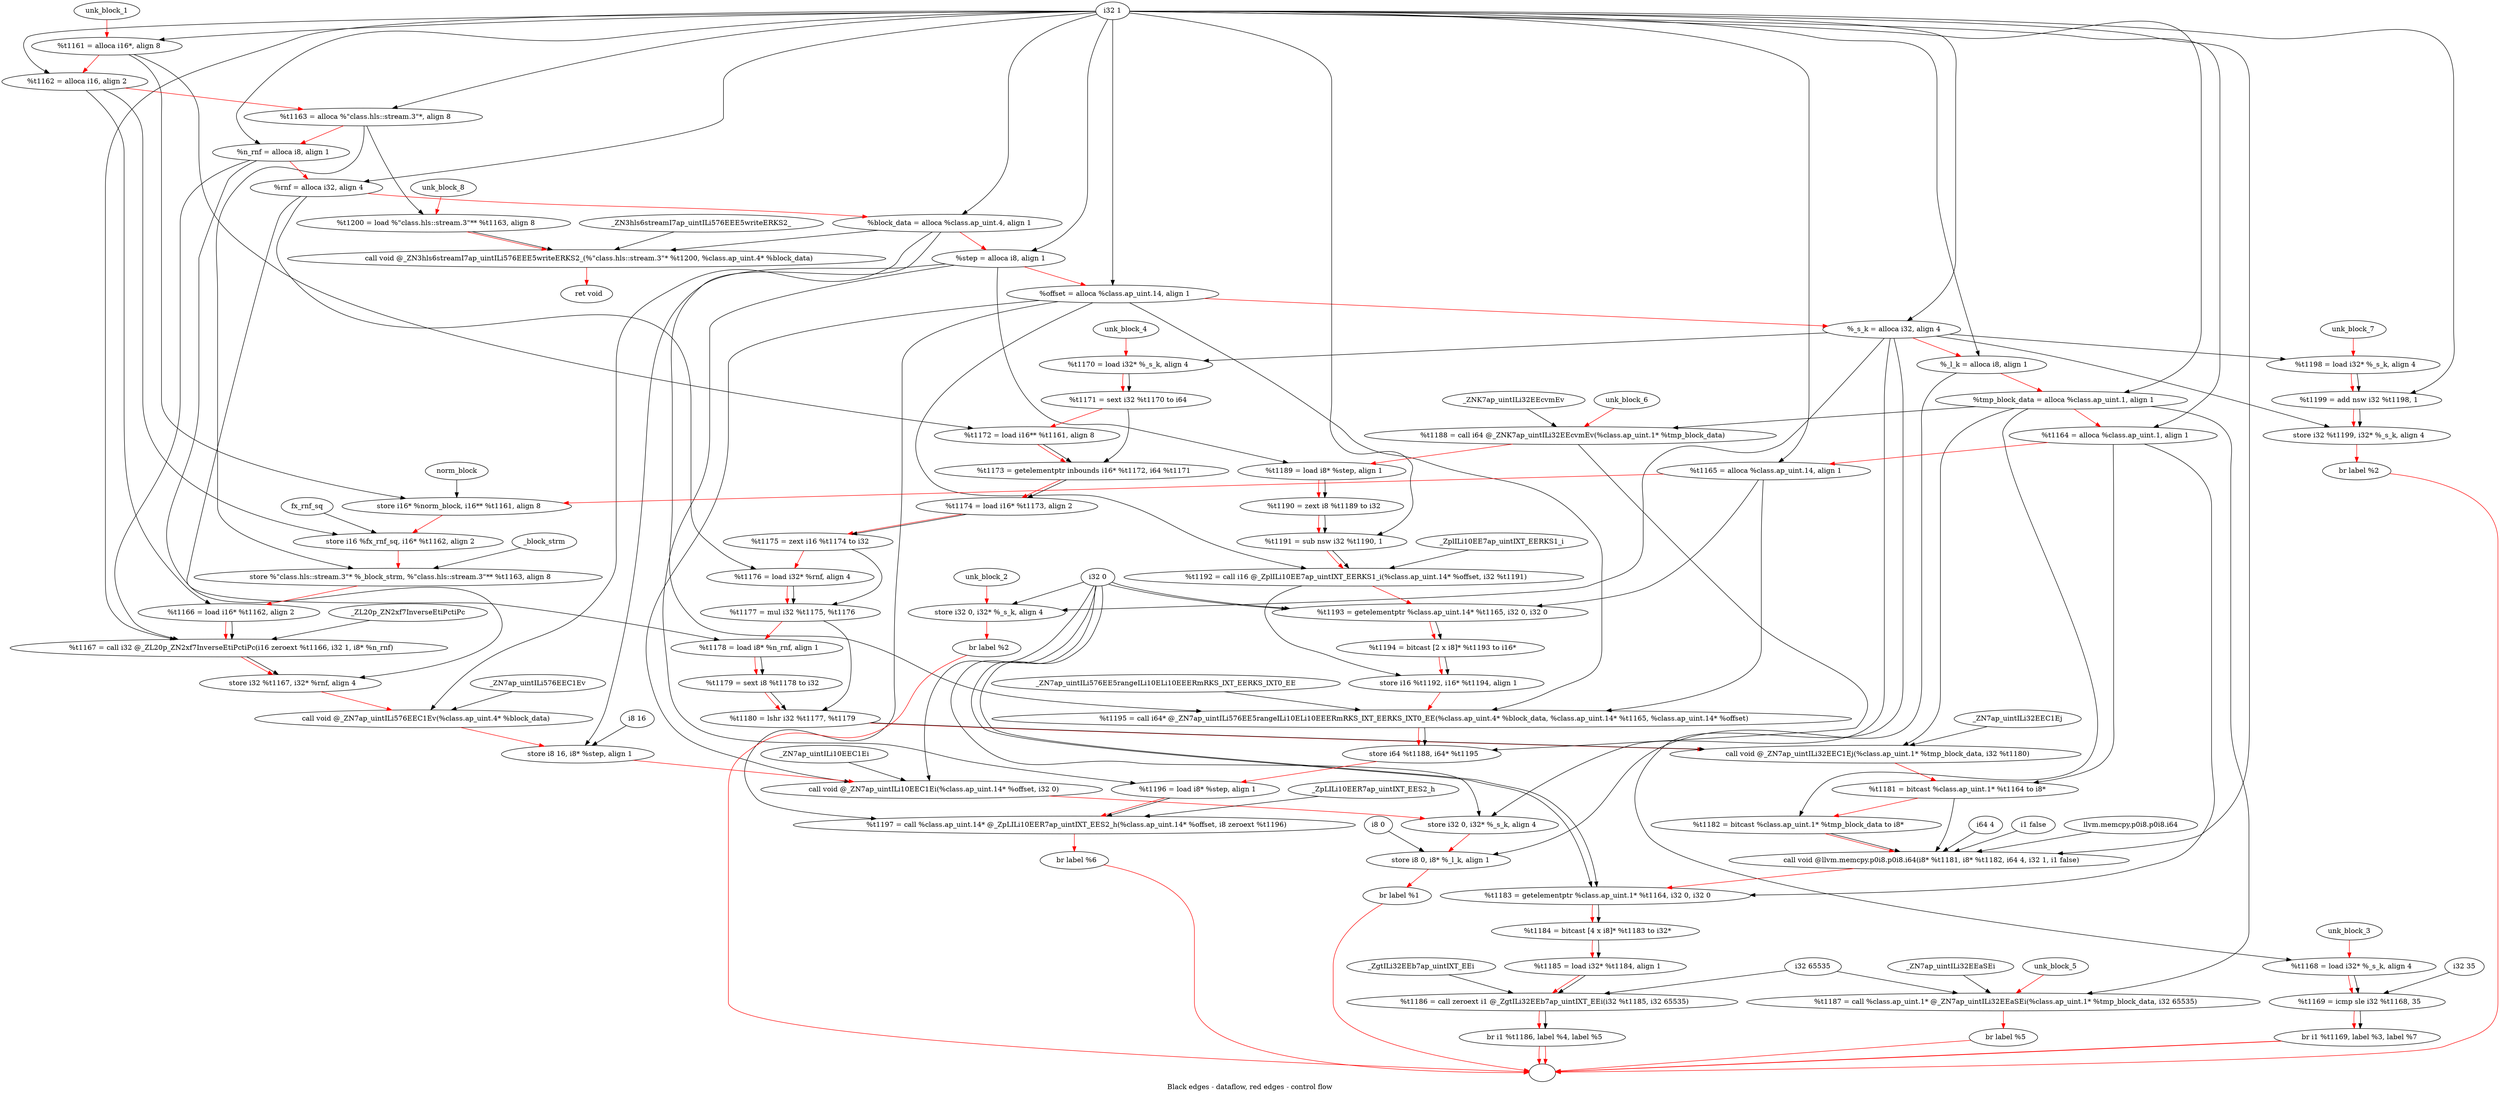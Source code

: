 digraph G {
compound=true
label="Black edges - dataflow, red edges - control flow"
"t1161" [label="  %t1161 = alloca i16*, align 8"]
"t1162" [label="  %t1162 = alloca i16, align 2"]
"t1163" [label="  %t1163 = alloca %\"class.hls::stream.3\"*, align 8"]
"n_rnf" [label="  %n_rnf = alloca i8, align 1"]
"rnf" [label="  %rnf = alloca i32, align 4"]
"block_data" [label="  %block_data = alloca %class.ap_uint.4, align 1"]
"step" [label="  %step = alloca i8, align 1"]
"offset" [label="  %offset = alloca %class.ap_uint.14, align 1"]
"_s_k" [label="  %_s_k = alloca i32, align 4"]
"_l_k" [label="  %_l_k = alloca i8, align 1"]
"tmp_block_data" [label="  %tmp_block_data = alloca %class.ap_uint.1, align 1"]
"t1164" [label="  %t1164 = alloca %class.ap_uint.1, align 1"]
"t1165" [label="  %t1165 = alloca %class.ap_uint.14, align 1"]
"_1" [label="  store i16* %norm_block, i16** %t1161, align 8"]
"_2" [label="  store i16 %fx_rnf_sq, i16* %t1162, align 2"]
"_3" [label="  store %\"class.hls::stream.3\"* %_block_strm, %\"class.hls::stream.3\"** %t1163, align 8"]
"t1166" [label="  %t1166 = load i16* %t1162, align 2"]
"t1167" [label="  %t1167 = call i32 @_ZL20p_ZN2xf7InverseEtiPctiPc(i16 zeroext %t1166, i32 1, i8* %n_rnf)"]
"_4" [label="  store i32 %t1167, i32* %rnf, align 4"]
"_5" [label="  call void @_ZN7ap_uintILi576EEC1Ev(%class.ap_uint.4* %block_data)"]
"_6" [label="  store i8 16, i8* %step, align 1"]
"_7" [label="  call void @_ZN7ap_uintILi10EEC1Ei(%class.ap_uint.14* %offset, i32 0)"]
"_8" [label="  store i32 0, i32* %_s_k, align 4"]
"_9" [label="  store i8 0, i8* %_l_k, align 1"]
"_10" [label="  br label %1"]
"unk_block_1" -> "t1161"[color=red]
"i32 1" -> "t1161"
"t1161" -> "t1162"[color=red weight=2]
"i32 1" -> "t1162"
"t1162" -> "t1163"[color=red weight=2]
"i32 1" -> "t1163"
"t1163" -> "n_rnf"[color=red weight=2]
"i32 1" -> "n_rnf"
"n_rnf" -> "rnf"[color=red weight=2]
"i32 1" -> "rnf"
"rnf" -> "block_data"[color=red weight=2]
"i32 1" -> "block_data"
"block_data" -> "step"[color=red weight=2]
"i32 1" -> "step"
"step" -> "offset"[color=red weight=2]
"i32 1" -> "offset"
"offset" -> "_s_k"[color=red weight=2]
"i32 1" -> "_s_k"
"_s_k" -> "_l_k"[color=red weight=2]
"i32 1" -> "_l_k"
"_l_k" -> "tmp_block_data"[color=red weight=2]
"i32 1" -> "tmp_block_data"
"tmp_block_data" -> "t1164"[color=red weight=2]
"i32 1" -> "t1164"
"t1164" -> "t1165"[color=red weight=2]
"i32 1" -> "t1165"
"t1165" -> "_1"[color=red weight=2]
"norm_block" -> "_1"
"t1161" -> "_1"
"_1" -> "_2"[color=red weight=2]
"fx_rnf_sq" -> "_2"
"t1162" -> "_2"
"_2" -> "_3"[color=red weight=2]
"_block_strm" -> "_3"
"t1163" -> "_3"
"_3" -> "t1166"[color=red weight=2]
"t1162" -> "t1166"
"t1166" -> "t1167"[color=red weight=2]
"t1166" -> "t1167"
"i32 1" -> "t1167"
"n_rnf" -> "t1167"
"_ZL20p_ZN2xf7InverseEtiPctiPc" -> "t1167"
"t1167" -> "_4"[color=red weight=2]
"t1167" -> "_4"
"rnf" -> "_4"
"_4" -> "_5"[color=red weight=2]
"block_data" -> "_5"
"_ZN7ap_uintILi576EEC1Ev" -> "_5"
"_5" -> "_6"[color=red weight=2]
"i8 16" -> "_6"
"step" -> "_6"
"_6" -> "_7"[color=red weight=2]
"offset" -> "_7"
"i32 0" -> "_7"
"_ZN7ap_uintILi10EEC1Ei" -> "_7"
"_7" -> "_8"[color=red weight=2]
"i32 0" -> "_8"
"_s_k" -> "_8"
"_8" -> "_9"[color=red weight=2]
"i8 0" -> "_9"
"_l_k" -> "_9"
"_9" -> "_10"[color=red weight=2]
"_10" -> ""[color=red]

"_11" [label="  store i32 0, i32* %_s_k, align 4"]
"_12" [label="  br label %2"]
"unk_block_2" -> "_11"[color=red]
"i32 0" -> "_11"
"_s_k" -> "_11"
"_11" -> "_12"[color=red weight=2]
"_12" -> ""[color=red]

"t1168" [label="  %t1168 = load i32* %_s_k, align 4"]
"t1169" [label="  %t1169 = icmp sle i32 %t1168, 35"]
"_13" [label="  br i1 %t1169, label %3, label %7"]
"unk_block_3" -> "t1168"[color=red]
"_s_k" -> "t1168"
"t1168" -> "t1169"[color=red weight=2]
"t1168" -> "t1169"
"i32 35" -> "t1169"
"t1169" -> "_13"[color=red weight=2]
"t1169" -> "_13"
"_13" -> ""[color=red]
"_13" -> ""[color=red]

"t1170" [label="  %t1170 = load i32* %_s_k, align 4"]
"t1171" [label="  %t1171 = sext i32 %t1170 to i64"]
"t1172" [label="  %t1172 = load i16** %t1161, align 8"]
"t1173" [label="  %t1173 = getelementptr inbounds i16* %t1172, i64 %t1171"]
"t1174" [label="  %t1174 = load i16* %t1173, align 2"]
"t1175" [label="  %t1175 = zext i16 %t1174 to i32"]
"t1176" [label="  %t1176 = load i32* %rnf, align 4"]
"t1177" [label="  %t1177 = mul i32 %t1175, %t1176"]
"t1178" [label="  %t1178 = load i8* %n_rnf, align 1"]
"t1179" [label="  %t1179 = sext i8 %t1178 to i32"]
"t1180" [label="  %t1180 = lshr i32 %t1177, %t1179"]
"_14" [label="  call void @_ZN7ap_uintILi32EEC1Ej(%class.ap_uint.1* %tmp_block_data, i32 %t1180)"]
"t1181" [label="  %t1181 = bitcast %class.ap_uint.1* %t1164 to i8*"]
"t1182" [label="  %t1182 = bitcast %class.ap_uint.1* %tmp_block_data to i8*"]
"_15" [label="  call void @llvm.memcpy.p0i8.p0i8.i64(i8* %t1181, i8* %t1182, i64 4, i32 1, i1 false)"]
"t1183" [label="  %t1183 = getelementptr %class.ap_uint.1* %t1164, i32 0, i32 0"]
"t1184" [label="  %t1184 = bitcast [4 x i8]* %t1183 to i32*"]
"t1185" [label="  %t1185 = load i32* %t1184, align 1"]
"t1186" [label="  %t1186 = call zeroext i1 @_ZgtILi32EEb7ap_uintIXT_EEi(i32 %t1185, i32 65535)"]
"_16" [label="  br i1 %t1186, label %4, label %5"]
"unk_block_4" -> "t1170"[color=red]
"_s_k" -> "t1170"
"t1170" -> "t1171"[color=red weight=2]
"t1170" -> "t1171"
"t1171" -> "t1172"[color=red weight=2]
"t1161" -> "t1172"
"t1172" -> "t1173"[color=red weight=2]
"t1172" -> "t1173"
"t1171" -> "t1173"
"t1173" -> "t1174"[color=red weight=2]
"t1173" -> "t1174"
"t1174" -> "t1175"[color=red weight=2]
"t1174" -> "t1175"
"t1175" -> "t1176"[color=red weight=2]
"rnf" -> "t1176"
"t1176" -> "t1177"[color=red weight=2]
"t1175" -> "t1177"
"t1176" -> "t1177"
"t1177" -> "t1178"[color=red weight=2]
"n_rnf" -> "t1178"
"t1178" -> "t1179"[color=red weight=2]
"t1178" -> "t1179"
"t1179" -> "t1180"[color=red weight=2]
"t1177" -> "t1180"
"t1179" -> "t1180"
"t1180" -> "_14"[color=red weight=2]
"tmp_block_data" -> "_14"
"t1180" -> "_14"
"_ZN7ap_uintILi32EEC1Ej" -> "_14"
"_14" -> "t1181"[color=red weight=2]
"t1164" -> "t1181"
"t1181" -> "t1182"[color=red weight=2]
"tmp_block_data" -> "t1182"
"t1182" -> "_15"[color=red weight=2]
"t1181" -> "_15"
"t1182" -> "_15"
"i64 4" -> "_15"
"i32 1" -> "_15"
"i1 false" -> "_15"
"llvm.memcpy.p0i8.p0i8.i64" -> "_15"
"_15" -> "t1183"[color=red weight=2]
"t1164" -> "t1183"
"i32 0" -> "t1183"
"i32 0" -> "t1183"
"t1183" -> "t1184"[color=red weight=2]
"t1183" -> "t1184"
"t1184" -> "t1185"[color=red weight=2]
"t1184" -> "t1185"
"t1185" -> "t1186"[color=red weight=2]
"t1185" -> "t1186"
"i32 65535" -> "t1186"
"_ZgtILi32EEb7ap_uintIXT_EEi" -> "t1186"
"t1186" -> "_16"[color=red weight=2]
"t1186" -> "_16"
"_16" -> ""[color=red]
"_16" -> ""[color=red]

"t1187" [label="  %t1187 = call %class.ap_uint.1* @_ZN7ap_uintILi32EEaSEi(%class.ap_uint.1* %tmp_block_data, i32 65535)"]
"_17" [label="  br label %5"]
"unk_block_5" -> "t1187"[color=red]
"tmp_block_data" -> "t1187"
"i32 65535" -> "t1187"
"_ZN7ap_uintILi32EEaSEi" -> "t1187"
"t1187" -> "_17"[color=red weight=2]
"_17" -> ""[color=red]

"t1188" [label="  %t1188 = call i64 @_ZNK7ap_uintILi32EEcvmEv(%class.ap_uint.1* %tmp_block_data)"]
"t1189" [label="  %t1189 = load i8* %step, align 1"]
"t1190" [label="  %t1190 = zext i8 %t1189 to i32"]
"t1191" [label="  %t1191 = sub nsw i32 %t1190, 1"]
"t1192" [label="  %t1192 = call i16 @_ZplILi10EE7ap_uintIXT_EERKS1_i(%class.ap_uint.14* %offset, i32 %t1191)"]
"t1193" [label="  %t1193 = getelementptr %class.ap_uint.14* %t1165, i32 0, i32 0"]
"t1194" [label="  %t1194 = bitcast [2 x i8]* %t1193 to i16*"]
"_18" [label="  store i16 %t1192, i16* %t1194, align 1"]
"t1195" [label="  %t1195 = call i64* @_ZN7ap_uintILi576EE5rangeILi10ELi10EEERmRKS_IXT_EERKS_IXT0_EE(%class.ap_uint.4* %block_data, %class.ap_uint.14* %t1165, %class.ap_uint.14* %offset)"]
"_19" [label="  store i64 %t1188, i64* %t1195"]
"t1196" [label="  %t1196 = load i8* %step, align 1"]
"t1197" [label="  %t1197 = call %class.ap_uint.14* @_ZpLILi10EER7ap_uintIXT_EES2_h(%class.ap_uint.14* %offset, i8 zeroext %t1196)"]
"_20" [label="  br label %6"]
"unk_block_6" -> "t1188"[color=red]
"tmp_block_data" -> "t1188"
"_ZNK7ap_uintILi32EEcvmEv" -> "t1188"
"t1188" -> "t1189"[color=red weight=2]
"step" -> "t1189"
"t1189" -> "t1190"[color=red weight=2]
"t1189" -> "t1190"
"t1190" -> "t1191"[color=red weight=2]
"t1190" -> "t1191"
"i32 1" -> "t1191"
"t1191" -> "t1192"[color=red weight=2]
"offset" -> "t1192"
"t1191" -> "t1192"
"_ZplILi10EE7ap_uintIXT_EERKS1_i" -> "t1192"
"t1192" -> "t1193"[color=red weight=2]
"t1165" -> "t1193"
"i32 0" -> "t1193"
"i32 0" -> "t1193"
"t1193" -> "t1194"[color=red weight=2]
"t1193" -> "t1194"
"t1194" -> "_18"[color=red weight=2]
"t1192" -> "_18"
"t1194" -> "_18"
"_18" -> "t1195"[color=red weight=2]
"block_data" -> "t1195"
"t1165" -> "t1195"
"offset" -> "t1195"
"_ZN7ap_uintILi576EE5rangeILi10ELi10EEERmRKS_IXT_EERKS_IXT0_EE" -> "t1195"
"t1195" -> "_19"[color=red weight=2]
"t1188" -> "_19"
"t1195" -> "_19"
"_19" -> "t1196"[color=red weight=2]
"step" -> "t1196"
"t1196" -> "t1197"[color=red weight=2]
"offset" -> "t1197"
"t1196" -> "t1197"
"_ZpLILi10EER7ap_uintIXT_EES2_h" -> "t1197"
"t1197" -> "_20"[color=red weight=2]
"_20" -> ""[color=red]

"t1198" [label="  %t1198 = load i32* %_s_k, align 4"]
"t1199" [label="  %t1199 = add nsw i32 %t1198, 1"]
"_21" [label="  store i32 %t1199, i32* %_s_k, align 4"]
"_22" [label="  br label %2"]
"unk_block_7" -> "t1198"[color=red]
"_s_k" -> "t1198"
"t1198" -> "t1199"[color=red weight=2]
"t1198" -> "t1199"
"i32 1" -> "t1199"
"t1199" -> "_21"[color=red weight=2]
"t1199" -> "_21"
"_s_k" -> "_21"
"_21" -> "_22"[color=red weight=2]
"_22" -> ""[color=red]

"t1200" [label="  %t1200 = load %\"class.hls::stream.3\"** %t1163, align 8"]
"_23" [label="  call void @_ZN3hls6streamI7ap_uintILi576EEE5writeERKS2_(%\"class.hls::stream.3\"* %t1200, %class.ap_uint.4* %block_data)"]
"_24" [label="  ret void"]
"unk_block_8" -> "t1200"[color=red]
"t1163" -> "t1200"
"t1200" -> "_23"[color=red weight=2]
"t1200" -> "_23"
"block_data" -> "_23"
"_ZN3hls6streamI7ap_uintILi576EEE5writeERKS2_" -> "_23"
"_23" -> "_24"[color=red weight=2]

}
